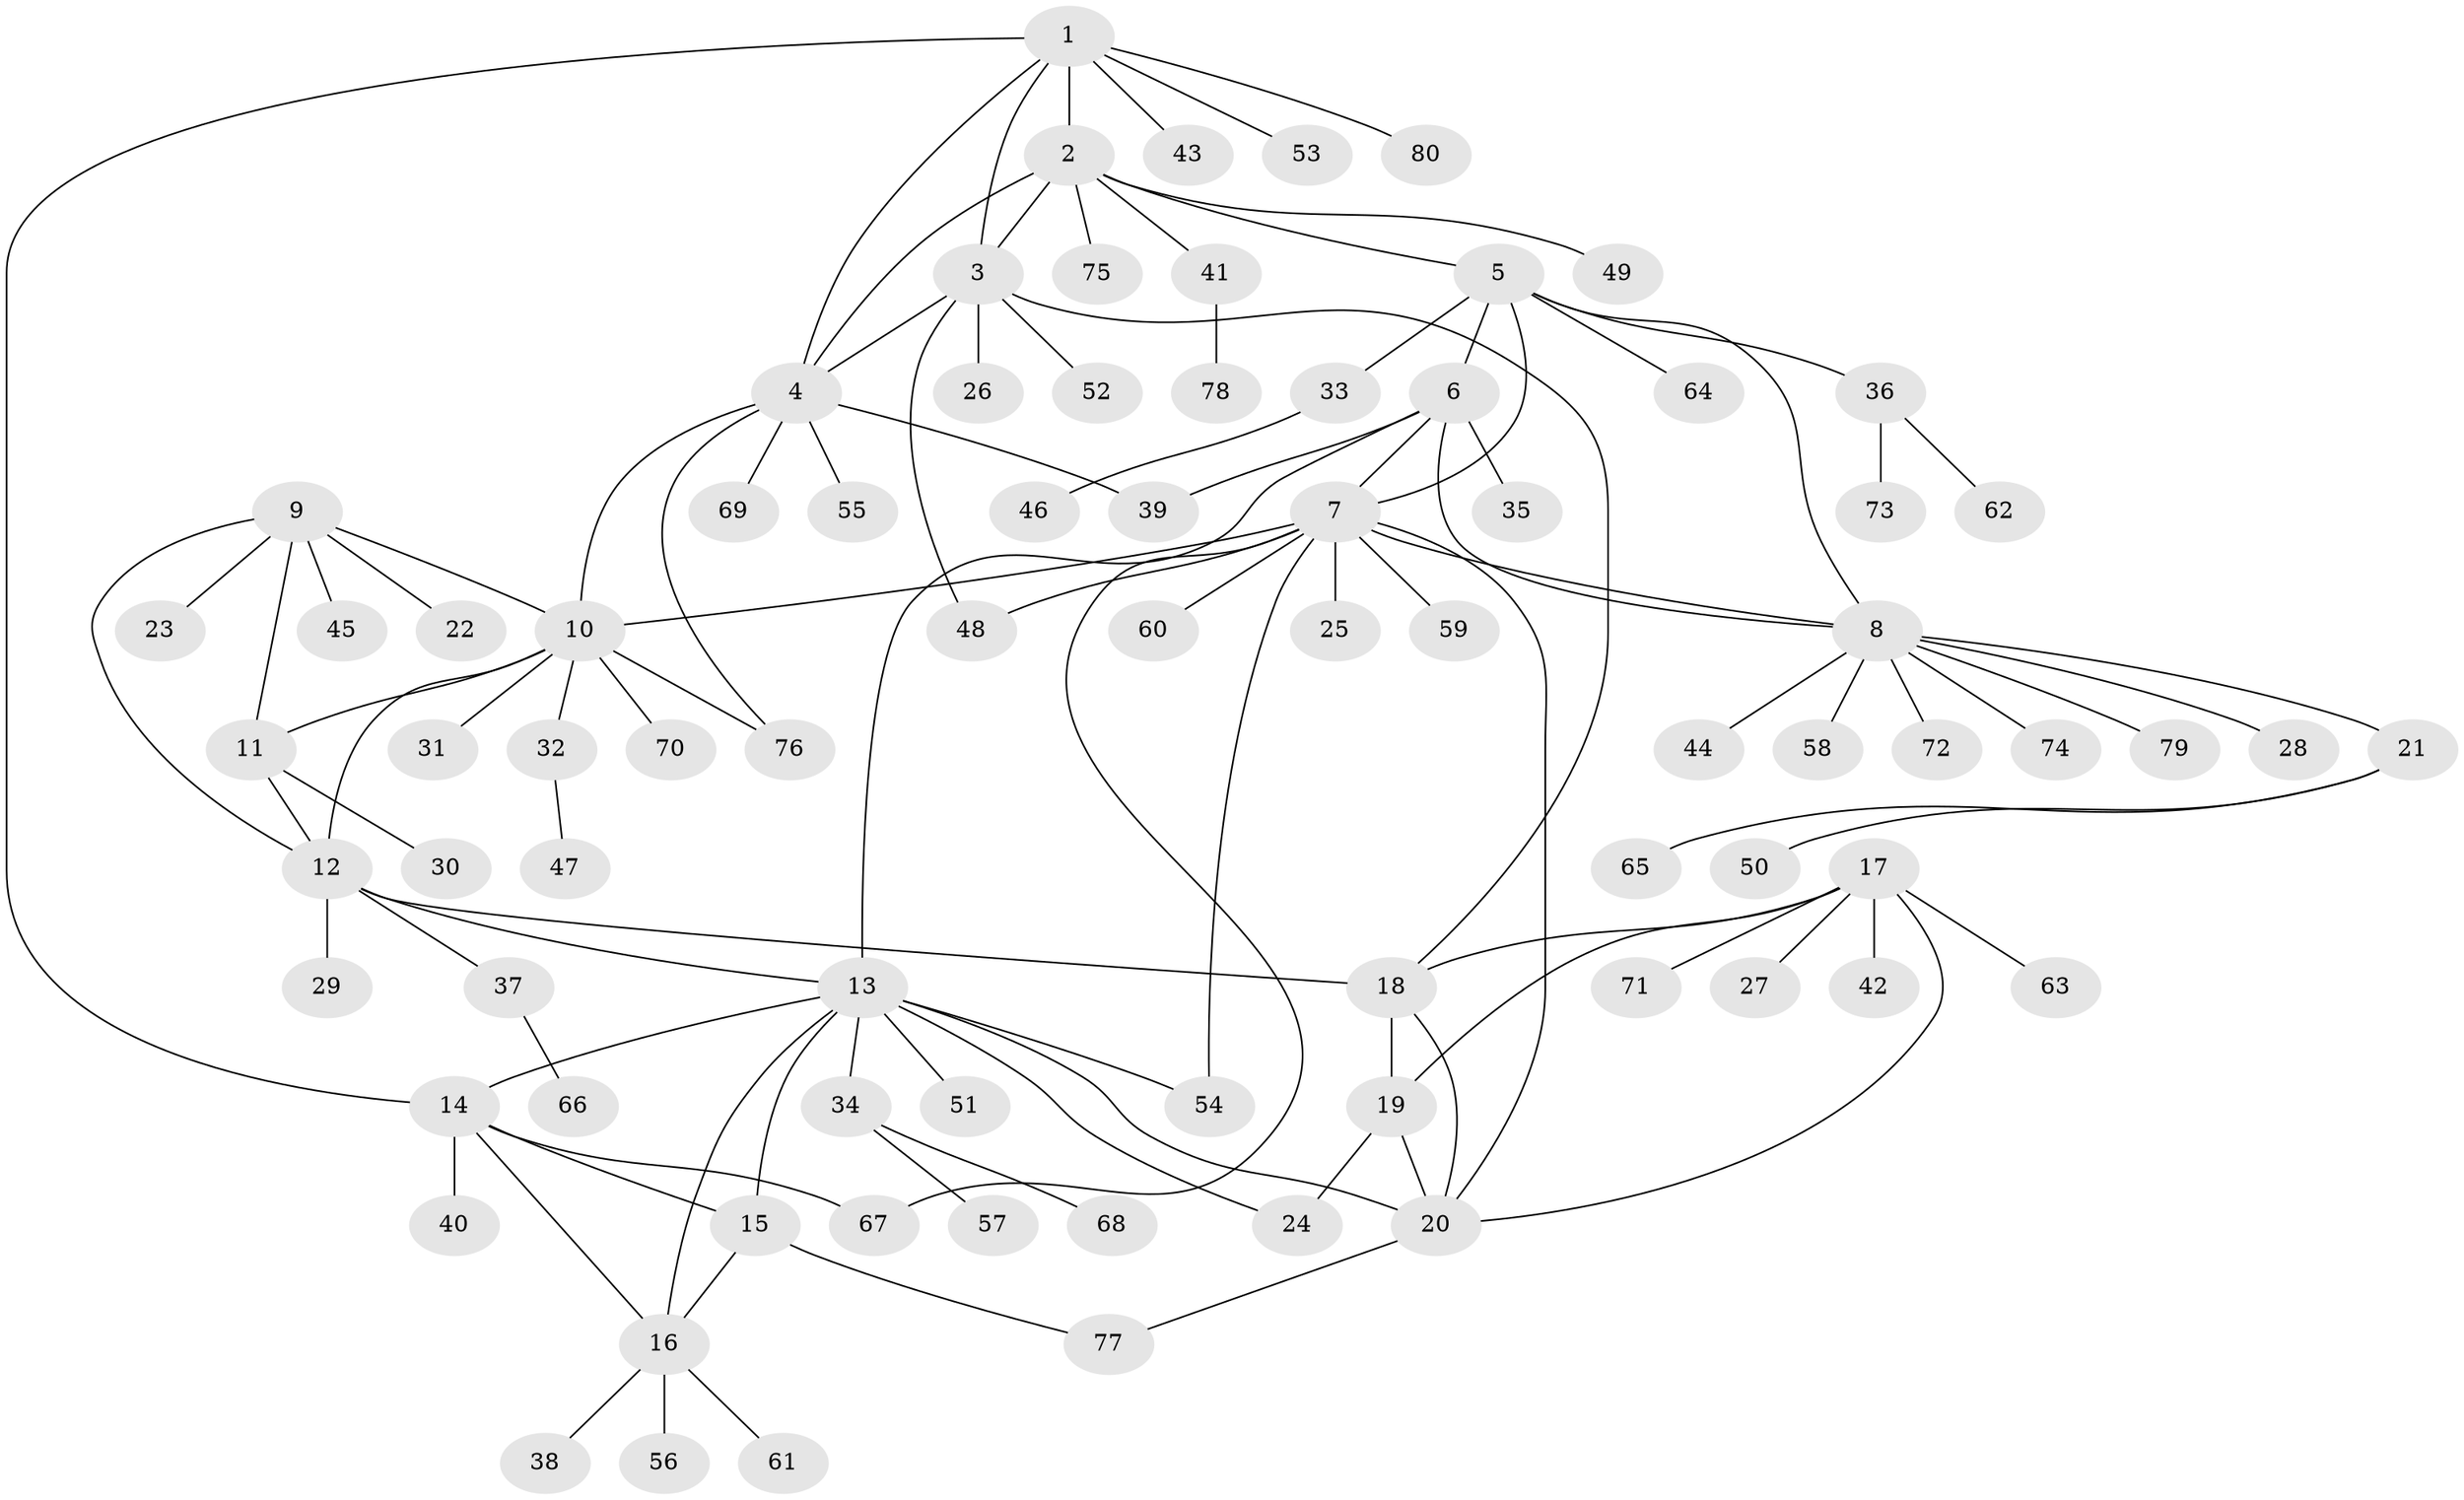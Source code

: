 // coarse degree distribution, {4: 0.03125, 5: 0.21875, 6: 0.09375, 7: 0.0625, 3: 0.1875, 8: 0.03125, 2: 0.09375, 1: 0.28125}
// Generated by graph-tools (version 1.1) at 2025/52/03/04/25 22:52:42]
// undirected, 80 vertices, 107 edges
graph export_dot {
  node [color=gray90,style=filled];
  1;
  2;
  3;
  4;
  5;
  6;
  7;
  8;
  9;
  10;
  11;
  12;
  13;
  14;
  15;
  16;
  17;
  18;
  19;
  20;
  21;
  22;
  23;
  24;
  25;
  26;
  27;
  28;
  29;
  30;
  31;
  32;
  33;
  34;
  35;
  36;
  37;
  38;
  39;
  40;
  41;
  42;
  43;
  44;
  45;
  46;
  47;
  48;
  49;
  50;
  51;
  52;
  53;
  54;
  55;
  56;
  57;
  58;
  59;
  60;
  61;
  62;
  63;
  64;
  65;
  66;
  67;
  68;
  69;
  70;
  71;
  72;
  73;
  74;
  75;
  76;
  77;
  78;
  79;
  80;
  1 -- 2;
  1 -- 3;
  1 -- 4;
  1 -- 14;
  1 -- 43;
  1 -- 53;
  1 -- 80;
  2 -- 3;
  2 -- 4;
  2 -- 5;
  2 -- 41;
  2 -- 49;
  2 -- 75;
  3 -- 4;
  3 -- 18;
  3 -- 26;
  3 -- 48;
  3 -- 52;
  4 -- 10;
  4 -- 39;
  4 -- 55;
  4 -- 69;
  4 -- 76;
  5 -- 6;
  5 -- 7;
  5 -- 8;
  5 -- 33;
  5 -- 36;
  5 -- 64;
  6 -- 7;
  6 -- 8;
  6 -- 13;
  6 -- 35;
  6 -- 39;
  7 -- 8;
  7 -- 10;
  7 -- 20;
  7 -- 25;
  7 -- 48;
  7 -- 54;
  7 -- 59;
  7 -- 60;
  7 -- 67;
  8 -- 21;
  8 -- 28;
  8 -- 44;
  8 -- 58;
  8 -- 72;
  8 -- 74;
  8 -- 79;
  9 -- 10;
  9 -- 11;
  9 -- 12;
  9 -- 22;
  9 -- 23;
  9 -- 45;
  10 -- 11;
  10 -- 12;
  10 -- 31;
  10 -- 32;
  10 -- 70;
  10 -- 76;
  11 -- 12;
  11 -- 30;
  12 -- 13;
  12 -- 18;
  12 -- 29;
  12 -- 37;
  13 -- 14;
  13 -- 15;
  13 -- 16;
  13 -- 20;
  13 -- 24;
  13 -- 34;
  13 -- 51;
  13 -- 54;
  14 -- 15;
  14 -- 16;
  14 -- 40;
  14 -- 67;
  15 -- 16;
  15 -- 77;
  16 -- 38;
  16 -- 56;
  16 -- 61;
  17 -- 18;
  17 -- 19;
  17 -- 20;
  17 -- 27;
  17 -- 42;
  17 -- 63;
  17 -- 71;
  18 -- 19;
  18 -- 20;
  19 -- 20;
  19 -- 24;
  20 -- 77;
  21 -- 50;
  21 -- 65;
  32 -- 47;
  33 -- 46;
  34 -- 57;
  34 -- 68;
  36 -- 62;
  36 -- 73;
  37 -- 66;
  41 -- 78;
}
